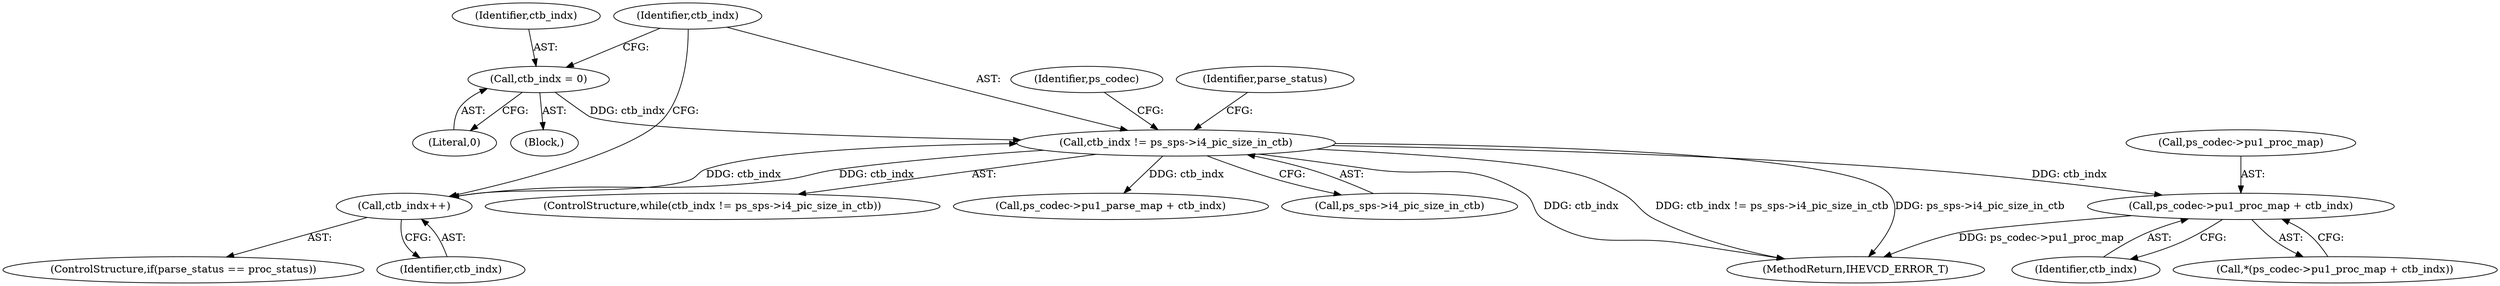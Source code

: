 digraph "0_Android_bcfc7124f6ef9f1ec128fb2e90de774a5b33d199_0@pointer" {
"1004757" [label="(Call,ps_codec->pu1_proc_map + ctb_indx)"];
"1004737" [label="(Call,ctb_indx != ps_sps->i4_pic_size_in_ctb)"];
"1004733" [label="(Call,ctb_indx = 0)"];
"1004767" [label="(Call,ctb_indx++)"];
"1004768" [label="(Identifier,ctb_indx)"];
"1004763" [label="(ControlStructure,if(parse_status == proc_status))"];
"1005079" [label="(MethodReturn,IHEVCD_ERROR_T)"];
"1004736" [label="(ControlStructure,while(ctb_indx != ps_sps->i4_pic_size_in_ctb))"];
"1004745" [label="(Identifier,parse_status)"];
"1004772" [label="(Identifier,ps_codec)"];
"1004737" [label="(Call,ctb_indx != ps_sps->i4_pic_size_in_ctb)"];
"1004738" [label="(Identifier,ctb_indx)"];
"1004747" [label="(Call,ps_codec->pu1_parse_map + ctb_indx)"];
"1004756" [label="(Call,*(ps_codec->pu1_proc_map + ctb_indx))"];
"1004733" [label="(Call,ctb_indx = 0)"];
"1004761" [label="(Identifier,ctb_indx)"];
"1004731" [label="(Block,)"];
"1004734" [label="(Identifier,ctb_indx)"];
"1004758" [label="(Call,ps_codec->pu1_proc_map)"];
"1004757" [label="(Call,ps_codec->pu1_proc_map + ctb_indx)"];
"1004739" [label="(Call,ps_sps->i4_pic_size_in_ctb)"];
"1004767" [label="(Call,ctb_indx++)"];
"1004735" [label="(Literal,0)"];
"1004757" -> "1004756"  [label="AST: "];
"1004757" -> "1004761"  [label="CFG: "];
"1004758" -> "1004757"  [label="AST: "];
"1004761" -> "1004757"  [label="AST: "];
"1004756" -> "1004757"  [label="CFG: "];
"1004757" -> "1005079"  [label="DDG: ps_codec->pu1_proc_map"];
"1004737" -> "1004757"  [label="DDG: ctb_indx"];
"1004737" -> "1004736"  [label="AST: "];
"1004737" -> "1004739"  [label="CFG: "];
"1004738" -> "1004737"  [label="AST: "];
"1004739" -> "1004737"  [label="AST: "];
"1004745" -> "1004737"  [label="CFG: "];
"1004772" -> "1004737"  [label="CFG: "];
"1004737" -> "1005079"  [label="DDG: ctb_indx != ps_sps->i4_pic_size_in_ctb"];
"1004737" -> "1005079"  [label="DDG: ps_sps->i4_pic_size_in_ctb"];
"1004737" -> "1005079"  [label="DDG: ctb_indx"];
"1004733" -> "1004737"  [label="DDG: ctb_indx"];
"1004767" -> "1004737"  [label="DDG: ctb_indx"];
"1004737" -> "1004747"  [label="DDG: ctb_indx"];
"1004737" -> "1004767"  [label="DDG: ctb_indx"];
"1004733" -> "1004731"  [label="AST: "];
"1004733" -> "1004735"  [label="CFG: "];
"1004734" -> "1004733"  [label="AST: "];
"1004735" -> "1004733"  [label="AST: "];
"1004738" -> "1004733"  [label="CFG: "];
"1004767" -> "1004763"  [label="AST: "];
"1004767" -> "1004768"  [label="CFG: "];
"1004768" -> "1004767"  [label="AST: "];
"1004738" -> "1004767"  [label="CFG: "];
}
